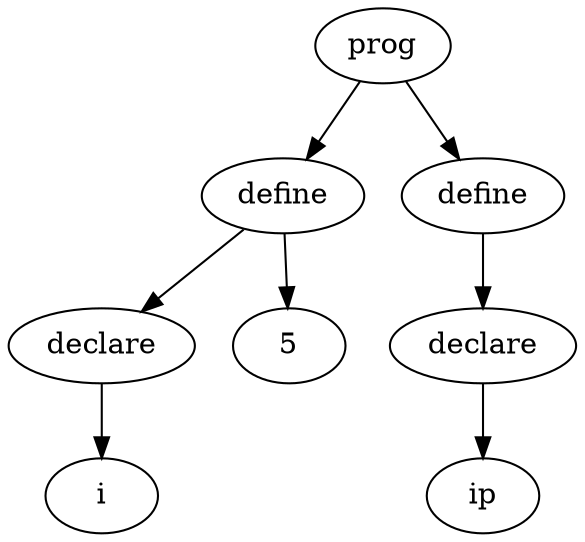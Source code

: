 digraph AST {
	node0[label="prog"]
	node1[label="define"]
	node0->node1
	node2[label="declare"]
	node1->node2
	node3[label="i"]
	node2->node3
	node4[label="5"]
	node1->node4
	node5[label="define"]
	node0->node5
	node6[label="declare"]
	node5->node6
	node7[label="ip"]
	node6->node7
}